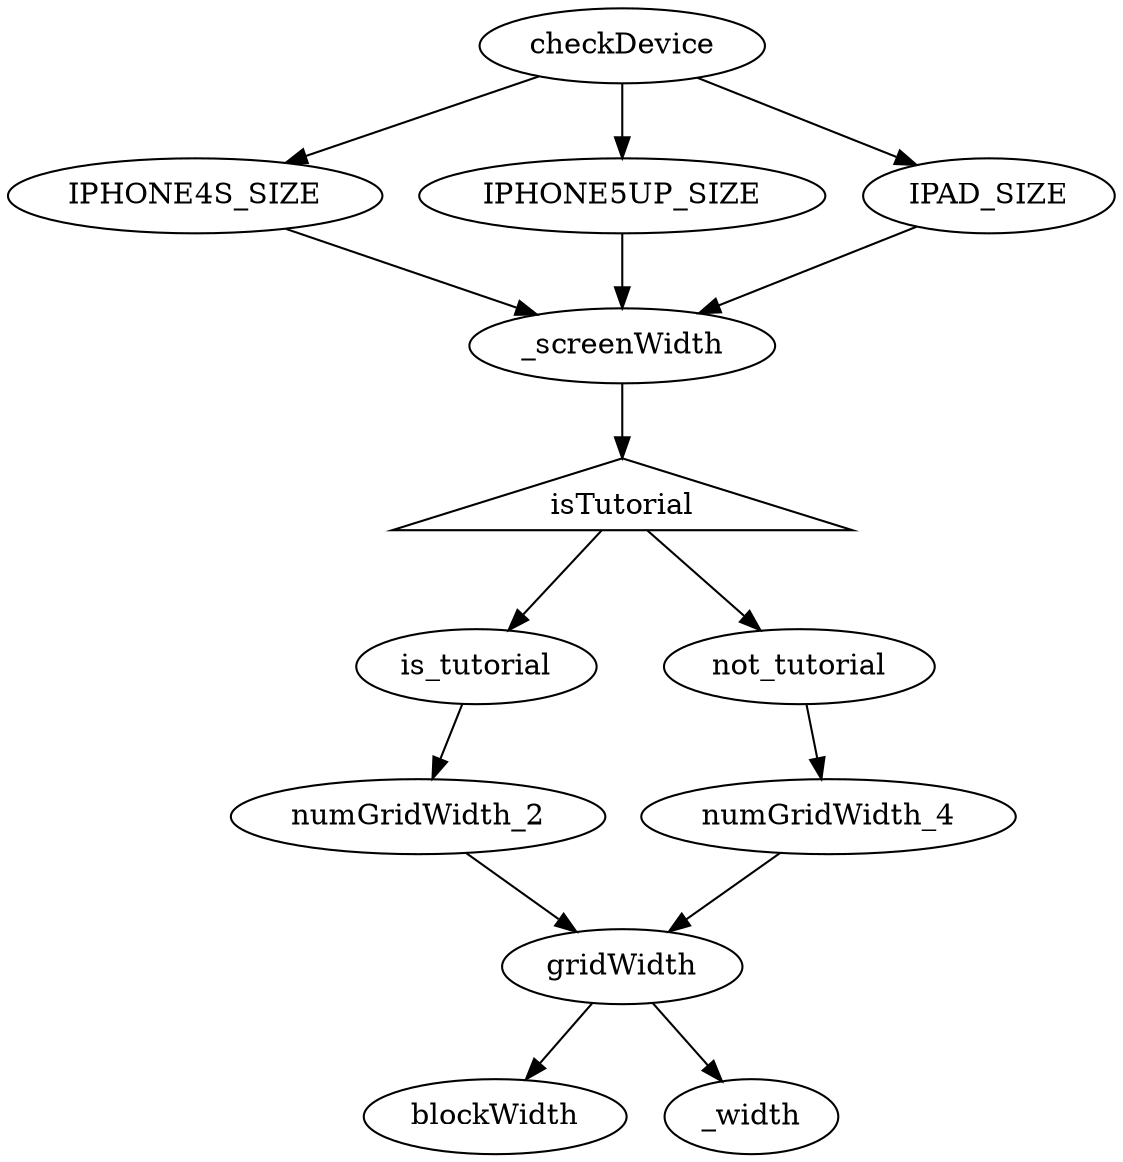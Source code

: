digraph G{

    isTutorial [shape=triangle]
    checkDevice->{IPHONE4S_SIZE IPHONE5UP_SIZE IPAD_SIZE}
    {IPHONE4S_SIZE IPHONE5UP_SIZE IPAD_SIZE}->_screenWidth->isTutorial


    isTutorial->is_tutorial
    isTutorial->not_tutorial
    not_tutorial->numGridWidth_4->gridWidth->blockWidth
    is_tutorial->numGridWidth_2->gridWidth->_width
}


